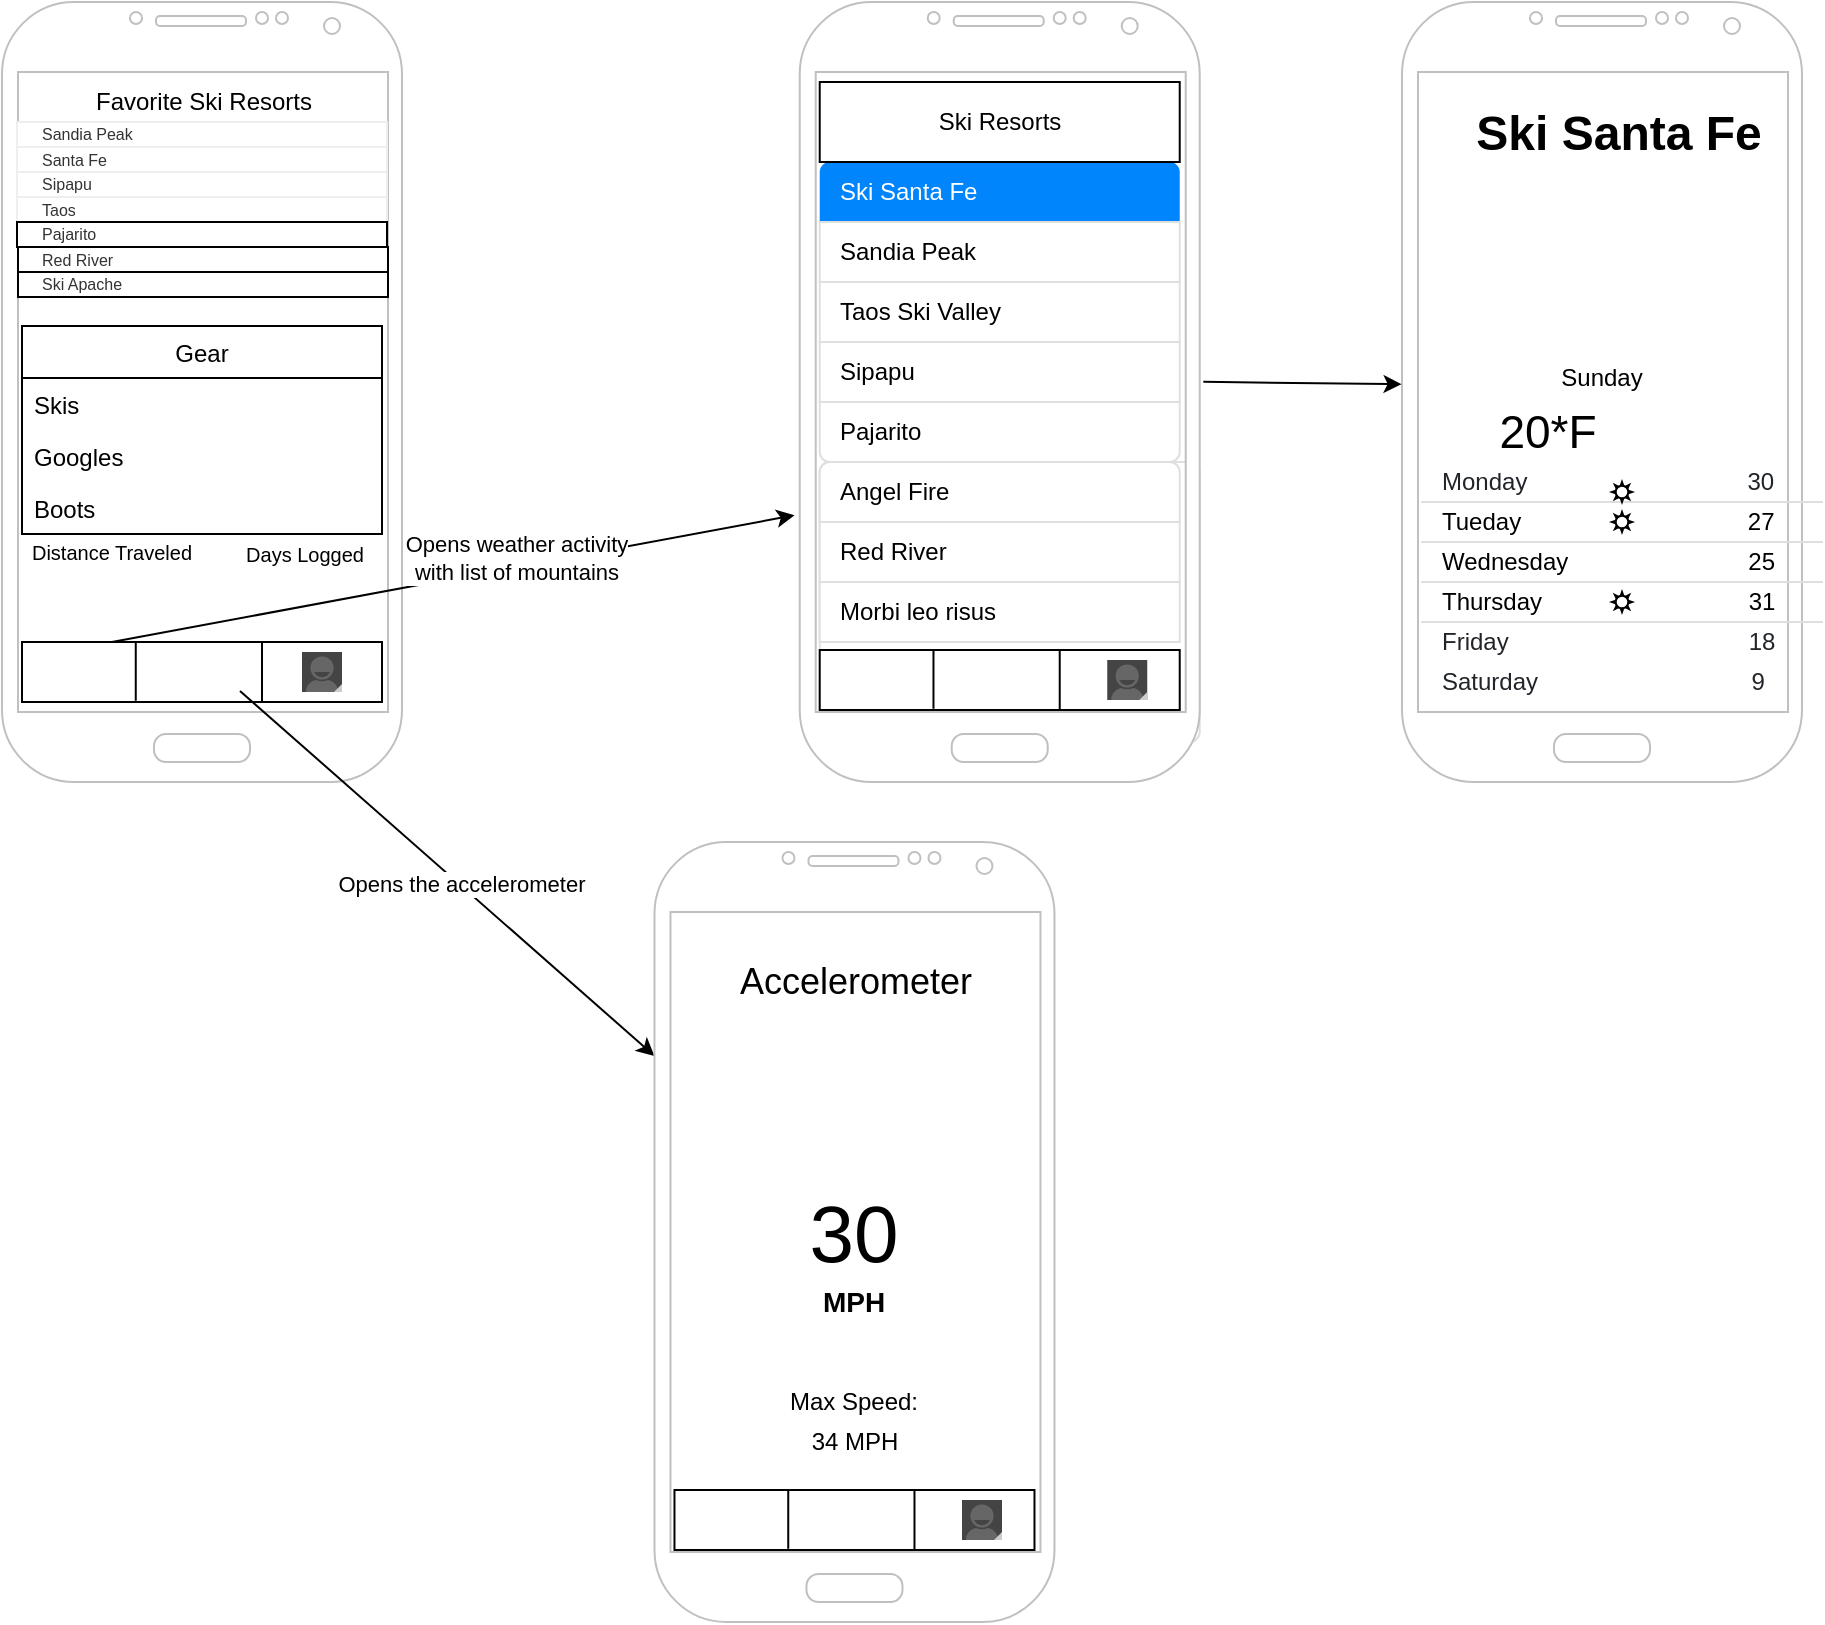<mxfile version="13.10.0" type="device"><diagram id="pHv3K0GSnLGciWTlhqh7" name="Page-1"><mxGraphModel dx="1221" dy="681" grid="1" gridSize="10" guides="1" tooltips="1" connect="1" arrows="1" fold="1" page="1" pageScale="1" pageWidth="850" pageHeight="1100" background="none" math="0" shadow="0"><root><mxCell id="0"/><mxCell id="1" parent="0"/><mxCell id="HMWzWiSMyqoh51Vptta_-24" value="" style="rounded=0;whiteSpace=wrap;html=1;fillColor=#FFFFFF;" parent="1" vertex="1"><mxGeometry x="380" y="710" width="190" height="330" as="geometry"/></mxCell><mxCell id="TXrngmMzgFotPlCeb-uS-10" value="" style="rounded=0;whiteSpace=wrap;html=1;fillColor=#FFFFFF;fontColor=#000000;" vertex="1" parent="1"><mxGeometry x="55" y="280" width="190" height="350" as="geometry"/></mxCell><mxCell id="TXrngmMzgFotPlCeb-uS-4" value="" style="rounded=0;whiteSpace=wrap;html=1;fillColor=#FFFFFF;fontColor=#000000;" vertex="1" parent="1"><mxGeometry x="755" y="292.5" width="190" height="325" as="geometry"/></mxCell><mxCell id="MzibX1NVnjFAvBWeq8uA-1" value="" style="verticalLabelPosition=bottom;verticalAlign=top;html=1;shadow=0;dashed=0;strokeWidth=1;shape=mxgraph.android.phone2;strokeColor=#c0c0c0;" parent="1" vertex="1"><mxGeometry x="50" y="260" width="200" height="390" as="geometry"/></mxCell><mxCell id="etSlgPTRcAgV64d_6-O4-5" value="Gear" style="swimlane;fontStyle=0;childLayout=stackLayout;horizontal=1;startSize=26;fillColor=none;horizontalStack=0;resizeParent=1;resizeParentMax=0;resizeLast=0;collapsible=1;marginBottom=0;fontColor=#000000;" parent="1" vertex="1"><mxGeometry x="60" y="422" width="180" height="104" as="geometry"><mxRectangle x="60" y="422" width="50" height="26" as="alternateBounds"/></mxGeometry></mxCell><mxCell id="etSlgPTRcAgV64d_6-O4-6" value="Skis" style="text;strokeColor=none;fillColor=none;align=left;verticalAlign=top;spacingLeft=4;spacingRight=4;overflow=hidden;rotatable=0;points=[[0,0.5],[1,0.5]];portConstraint=eastwest;" parent="etSlgPTRcAgV64d_6-O4-5" vertex="1"><mxGeometry y="26" width="180" height="26" as="geometry"/></mxCell><mxCell id="etSlgPTRcAgV64d_6-O4-7" value="Googles" style="text;strokeColor=none;fillColor=none;align=left;verticalAlign=top;spacingLeft=4;spacingRight=4;overflow=hidden;rotatable=0;points=[[0,0.5],[1,0.5]];portConstraint=eastwest;" parent="etSlgPTRcAgV64d_6-O4-5" vertex="1"><mxGeometry y="52" width="180" height="26" as="geometry"/></mxCell><mxCell id="TXrngmMzgFotPlCeb-uS-5" value="Boots" style="text;strokeColor=none;fillColor=none;align=left;verticalAlign=top;spacingLeft=4;spacingRight=4;overflow=hidden;rotatable=0;points=[[0,0.5],[1,0.5]];portConstraint=eastwest;" vertex="1" parent="etSlgPTRcAgV64d_6-O4-5"><mxGeometry y="78" width="180" height="26" as="geometry"/></mxCell><mxCell id="MzibX1NVnjFAvBWeq8uA-18" value="" style="rounded=0;whiteSpace=wrap;html=1;" parent="1" vertex="1"><mxGeometry x="60" y="580" width="180" height="30" as="geometry"/></mxCell><mxCell id="MzibX1NVnjFAvBWeq8uA-19" value="" style="html=1;shadow=0;dashed=0;shape=mxgraph.bootstrap.rrect;rSize=5;strokeColor=#DFDFDF;html=1;whiteSpace=wrap;fillColor=#FFFFFF;fontColor=#000000;" parent="1" vertex="1"><mxGeometry x="458.86" y="340" width="185" height="290" as="geometry"/></mxCell><mxCell id="TXrngmMzgFotPlCeb-uS-13" value="" style="rounded=0;whiteSpace=wrap;html=1;fillColor=#FFFFFF;fontColor=#000000;" vertex="1" parent="MzibX1NVnjFAvBWeq8uA-19"><mxGeometry x="-5" y="-60" width="190" height="350" as="geometry"/></mxCell><mxCell id="MzibX1NVnjFAvBWeq8uA-20" value="Ski Santa Fe" style="html=1;shadow=0;dashed=0;shape=mxgraph.bootstrap.topButton;rSize=5;strokeColor=none;fillColor=#0085FC;fontColor=#ffffff;perimeter=none;whiteSpace=wrap;resizeWidth=1;align=left;spacing=10;" parent="MzibX1NVnjFAvBWeq8uA-19" vertex="1"><mxGeometry width="180" height="30" relative="1" as="geometry"/></mxCell><mxCell id="MzibX1NVnjFAvBWeq8uA-21" value="Sandia Peak" style="strokeColor=inherit;fillColor=inherit;gradientColor=inherit;fontColor=inherit;html=1;shadow=0;dashed=0;perimeter=none;whiteSpace=wrap;resizeWidth=1;align=left;spacing=10;" parent="MzibX1NVnjFAvBWeq8uA-19" vertex="1"><mxGeometry width="180" height="30" relative="1" as="geometry"><mxPoint y="30" as="offset"/></mxGeometry></mxCell><mxCell id="MzibX1NVnjFAvBWeq8uA-22" value="Taos Ski Valley" style="strokeColor=inherit;fillColor=inherit;gradientColor=inherit;fontColor=inherit;html=1;shadow=0;dashed=0;perimeter=none;whiteSpace=wrap;resizeWidth=1;align=left;spacing=10;" parent="MzibX1NVnjFAvBWeq8uA-19" vertex="1"><mxGeometry width="180" height="30" relative="1" as="geometry"><mxPoint y="60" as="offset"/></mxGeometry></mxCell><mxCell id="MzibX1NVnjFAvBWeq8uA-23" value="Sipapu" style="strokeColor=inherit;fillColor=inherit;gradientColor=inherit;fontColor=inherit;html=1;shadow=0;dashed=0;perimeter=none;whiteSpace=wrap;resizeWidth=1;align=left;spacing=10;" parent="MzibX1NVnjFAvBWeq8uA-19" vertex="1"><mxGeometry width="180" height="30" relative="1" as="geometry"><mxPoint y="90" as="offset"/></mxGeometry></mxCell><mxCell id="MzibX1NVnjFAvBWeq8uA-24" value="Pajarito" style="strokeColor=inherit;fillColor=inherit;gradientColor=inherit;fontColor=inherit;html=1;shadow=0;dashed=0;shape=mxgraph.bootstrap.bottomButton;rSize=5;perimeter=none;whiteSpace=wrap;resizeWidth=1;resizeHeight=0;align=left;spacing=10;" parent="MzibX1NVnjFAvBWeq8uA-19" vertex="1"><mxGeometry y="1" width="180" height="30" relative="1" as="geometry"><mxPoint y="-170" as="offset"/></mxGeometry></mxCell><mxCell id="MzibX1NVnjFAvBWeq8uA-25" value="Ski Resorts" style="rounded=0;whiteSpace=wrap;html=1;" parent="1" vertex="1"><mxGeometry x="458.86" y="300" width="180" height="40" as="geometry"/></mxCell><mxCell id="MzibX1NVnjFAvBWeq8uA-44" value="" style="html=1;shadow=0;dashed=0;shape=mxgraph.bootstrap.rrect;rSize=5;strokeColor=#DFDFDF;html=1;whiteSpace=wrap;fillColor=#FFFFFF;fontColor=#000000;" parent="1" vertex="1"><mxGeometry x="458.86" y="490" width="190" height="140" as="geometry"/></mxCell><mxCell id="MzibX1NVnjFAvBWeq8uA-45" value="Angel Fire" style="strokeColor=inherit;fillColor=inherit;gradientColor=inherit;fontColor=inherit;html=1;shadow=0;dashed=0;shape=mxgraph.bootstrap.topButton;rSize=5;perimeter=none;whiteSpace=wrap;resizeWidth=1;align=left;spacing=10;" parent="MzibX1NVnjFAvBWeq8uA-44" vertex="1"><mxGeometry width="180" height="30" relative="1" as="geometry"/></mxCell><mxCell id="MzibX1NVnjFAvBWeq8uA-46" value="Red River" style="strokeColor=inherit;fillColor=inherit;gradientColor=inherit;fontColor=inherit;html=1;shadow=0;dashed=0;perimeter=none;whiteSpace=wrap;resizeWidth=1;align=left;spacing=10;" parent="MzibX1NVnjFAvBWeq8uA-44" vertex="1"><mxGeometry width="180" height="30" relative="1" as="geometry"><mxPoint y="30" as="offset"/></mxGeometry></mxCell><mxCell id="MzibX1NVnjFAvBWeq8uA-47" value="Morbi leo risus" style="strokeColor=inherit;fillColor=inherit;gradientColor=inherit;fontColor=inherit;html=1;shadow=0;dashed=0;perimeter=none;whiteSpace=wrap;resizeWidth=1;align=left;spacing=10;" parent="MzibX1NVnjFAvBWeq8uA-44" vertex="1"><mxGeometry width="180" height="30" relative="1" as="geometry"><mxPoint y="60" as="offset"/></mxGeometry></mxCell><mxCell id="MzibX1NVnjFAvBWeq8uA-49" value="Durango" style="strokeColor=inherit;fillColor=inherit;gradientColor=inherit;fontColor=inherit;html=1;shadow=0;dashed=0;shape=mxgraph.bootstrap.bottomButton;rSize=5;perimeter=none;whiteSpace=wrap;resizeWidth=1;resizeHeight=0;align=left;spacing=10;" parent="MzibX1NVnjFAvBWeq8uA-44" vertex="1"><mxGeometry y="1" width="180" height="30" relative="1" as="geometry"><mxPoint y="-30" as="offset"/></mxGeometry></mxCell><mxCell id="MzibX1NVnjFAvBWeq8uA-57" value="" style="shape=image;html=1;verticalAlign=top;verticalLabelPosition=bottom;labelBackgroundColor=#ffffff;imageAspect=0;aspect=fixed;image=https://cdn4.iconfinder.com/data/icons/evil-icons-user-interface/64/picture-128.png" parent="1" vertex="1"><mxGeometry x="70" y="580" width="30" height="30" as="geometry"/></mxCell><mxCell id="MzibX1NVnjFAvBWeq8uA-58" value="" style="verticalLabelPosition=bottom;verticalAlign=top;html=1;shadow=0;dashed=0;strokeWidth=1;shape=mxgraph.android.contact_badge_normal;" parent="1" vertex="1"><mxGeometry x="200" y="585" width="20" height="20" as="geometry"/></mxCell><mxCell id="MzibX1NVnjFAvBWeq8uA-79" value="" style="verticalLabelPosition=bottom;verticalAlign=top;html=1;shadow=0;dashed=0;strokeWidth=1;shape=mxgraph.android.phone2;strokeColor=#c0c0c0;" parent="1" vertex="1"><mxGeometry x="750" y="260" width="200" height="390" as="geometry"/></mxCell><mxCell id="MzibX1NVnjFAvBWeq8uA-80" value="" style="shape=image;html=1;verticalAlign=top;verticalLabelPosition=bottom;labelBackgroundColor=#ffffff;imageAspect=0;aspect=fixed;image=https://cdn2.iconfinder.com/data/icons/circle-icons-1/64/image-128.png" parent="1" vertex="1"><mxGeometry x="808" y="346" width="92" height="92" as="geometry"/></mxCell><mxCell id="MzibX1NVnjFAvBWeq8uA-81" value="" style="shape=image;html=1;verticalAlign=top;verticalLabelPosition=bottom;labelBackgroundColor=#ffffff;imageAspect=0;aspect=fixed;image=https://cdn3.iconfinder.com/data/icons/tiny-weather-1/512/snow-cloud-128.png" parent="1" vertex="1"><mxGeometry x="860" y="452" width="48" height="48" as="geometry"/></mxCell><mxCell id="MzibX1NVnjFAvBWeq8uA-82" value="&lt;span style=&quot;font-size: 23px&quot;&gt;20*F&lt;/span&gt;" style="text;html=1;strokeColor=none;fillColor=none;align=center;verticalAlign=middle;whiteSpace=wrap;rounded=0;" parent="1" vertex="1"><mxGeometry x="786" y="450" width="74" height="50" as="geometry"/></mxCell><mxCell id="MzibX1NVnjFAvBWeq8uA-83" value="Monday&amp;nbsp; &amp;nbsp; &amp;nbsp; &amp;nbsp; &amp;nbsp; &amp;nbsp; &amp;nbsp; &amp;nbsp; &amp;nbsp; &amp;nbsp; &amp;nbsp; &amp;nbsp; &amp;nbsp; &amp;nbsp; &amp;nbsp; &amp;nbsp; &amp;nbsp;30" style="html=1;strokeColor=none;fillColor=none;fontColor=#212529;perimeter=none;whiteSpace=wrap;resizeWidth=1;align=left;spacing=10;" parent="1" vertex="1"><mxGeometry x="760" y="490" width="200" height="20" as="geometry"/></mxCell><mxCell id="MzibX1NVnjFAvBWeq8uA-84" value="Tueday&amp;nbsp; &amp;nbsp; &amp;nbsp; &amp;nbsp; &amp;nbsp; &amp;nbsp; &amp;nbsp; &amp;nbsp; &amp;nbsp; &amp;nbsp; &amp;nbsp; &amp;nbsp; &amp;nbsp; &amp;nbsp; &amp;nbsp; &amp;nbsp; &amp;nbsp; 27" style="shape=partialRectangle;whiteSpace=wrap;left=0;right=0;fillColor=none;strokeColor=#DFDFDF;html=1;shadow=0;dashed=0;perimeter=none;whiteSpace=wrap;resizeWidth=1;align=left;spacing=10;" parent="1" vertex="1"><mxGeometry x="760" y="510" width="200" height="20" as="geometry"/></mxCell><mxCell id="MzibX1NVnjFAvBWeq8uA-85" value="Wednesday&amp;nbsp; &amp;nbsp; &amp;nbsp; &amp;nbsp; &amp;nbsp; &amp;nbsp; &amp;nbsp; &amp;nbsp; &amp;nbsp; &amp;nbsp; &amp;nbsp; &amp;nbsp; &amp;nbsp; &amp;nbsp;25" style="shape=partialRectangle;whiteSpace=wrap;left=0;right=0;fillColor=none;strokeColor=#DFDFDF;html=1;shadow=0;dashed=0;perimeter=none;whiteSpace=wrap;resizeWidth=1;align=left;spacing=10;" parent="1" vertex="1"><mxGeometry x="760" y="530" width="200" height="20" as="geometry"/></mxCell><mxCell id="MzibX1NVnjFAvBWeq8uA-86" value="Thursday&amp;nbsp; &amp;nbsp; &amp;nbsp; &amp;nbsp; &amp;nbsp; &amp;nbsp; &amp;nbsp; &amp;nbsp; &amp;nbsp; &amp;nbsp; &amp;nbsp; &amp;nbsp; &amp;nbsp; &amp;nbsp; &amp;nbsp; &amp;nbsp;31" style="shape=partialRectangle;whiteSpace=wrap;left=0;right=0;fillColor=none;strokeColor=#DFDFDF;html=1;shadow=0;dashed=0;perimeter=none;whiteSpace=wrap;resizeWidth=1;align=left;spacing=10;" parent="1" vertex="1"><mxGeometry x="760" y="550" width="200" height="20" as="geometry"/></mxCell><mxCell id="MzibX1NVnjFAvBWeq8uA-87" value="Friday&amp;nbsp; &amp;nbsp; &amp;nbsp; &amp;nbsp; &amp;nbsp; &amp;nbsp; &amp;nbsp; &amp;nbsp; &amp;nbsp; &amp;nbsp; &amp;nbsp; &amp;nbsp; &amp;nbsp; &amp;nbsp; &amp;nbsp; &amp;nbsp; &amp;nbsp; &amp;nbsp; 18" style="html=1;strokeColor=none;fillColor=none;fontColor=#212529;perimeter=none;whiteSpace=wrap;resizeWidth=1;align=left;spacing=10;" parent="1" vertex="1"><mxGeometry x="760" y="570" width="200" height="20" as="geometry"/></mxCell><mxCell id="MzibX1NVnjFAvBWeq8uA-88" value="Saturday&amp;nbsp; &amp;nbsp; &amp;nbsp; &amp;nbsp; &amp;nbsp; &amp;nbsp; &amp;nbsp; &amp;nbsp; &amp;nbsp; &amp;nbsp; &amp;nbsp; &amp;nbsp; &amp;nbsp; &amp;nbsp; &amp;nbsp; &amp;nbsp; 9" style="html=1;strokeColor=none;fillColor=none;fontColor=#212529;perimeter=none;whiteSpace=wrap;resizeWidth=1;align=left;spacing=10;" parent="1" vertex="1"><mxGeometry x="760" y="590" width="200" height="20" as="geometry"/></mxCell><mxCell id="MzibX1NVnjFAvBWeq8uA-89" value="Sunday" style="text;html=1;strokeColor=none;fillColor=none;align=center;verticalAlign=middle;whiteSpace=wrap;rounded=0;" parent="1" vertex="1"><mxGeometry x="830" y="438" width="40" height="20" as="geometry"/></mxCell><mxCell id="MzibX1NVnjFAvBWeq8uA-91" value="" style="verticalLabelPosition=bottom;verticalAlign=top;html=1;shape=mxgraph.basic.sun" parent="1" vertex="1"><mxGeometry x="855" y="500" width="10" height="10" as="geometry"/></mxCell><mxCell id="MzibX1NVnjFAvBWeq8uA-92" value="" style="verticalLabelPosition=bottom;verticalAlign=top;html=1;shape=mxgraph.basic.sun" parent="1" vertex="1"><mxGeometry x="855" y="515" width="10" height="10" as="geometry"/></mxCell><mxCell id="MzibX1NVnjFAvBWeq8uA-93" value="" style="verticalLabelPosition=bottom;verticalAlign=top;html=1;shape=mxgraph.basic.sun" parent="1" vertex="1"><mxGeometry x="855" y="555" width="10" height="10" as="geometry"/></mxCell><mxCell id="MzibX1NVnjFAvBWeq8uA-94" value="" style="shape=image;html=1;verticalAlign=top;verticalLabelPosition=bottom;labelBackgroundColor=#ffffff;imageAspect=0;aspect=fixed;image=https://cdn3.iconfinder.com/data/icons/tiny-weather-1/512/cloudy-128.png" parent="1" vertex="1"><mxGeometry x="850" y="530" width="20" height="20" as="geometry"/></mxCell><mxCell id="MzibX1NVnjFAvBWeq8uA-95" value="" style="shape=image;html=1;verticalAlign=top;verticalLabelPosition=bottom;labelBackgroundColor=#ffffff;imageAspect=0;aspect=fixed;image=https://cdn3.iconfinder.com/data/icons/tiny-weather-1/512/snow-cloud-128.png" parent="1" vertex="1"><mxGeometry x="851" y="572" width="18" height="18" as="geometry"/></mxCell><mxCell id="MzibX1NVnjFAvBWeq8uA-96" value="" style="shape=image;html=1;verticalAlign=top;verticalLabelPosition=bottom;labelBackgroundColor=#ffffff;imageAspect=0;aspect=fixed;image=https://cdn3.iconfinder.com/data/icons/tiny-weather-1/512/snow-cloud-128.png" parent="1" vertex="1"><mxGeometry x="851" y="592" width="18" height="18" as="geometry"/></mxCell><mxCell id="MzibX1NVnjFAvBWeq8uA-97" value="" style="shape=image;html=1;verticalAlign=top;verticalLabelPosition=bottom;labelBackgroundColor=#ffffff;imageAspect=0;aspect=fixed;image=https://cdn4.iconfinder.com/data/icons/wirecons-free-vector-icons/32/back-alt-128.png" parent="1" vertex="1"><mxGeometry x="766" y="300" width="20" height="20" as="geometry"/></mxCell><mxCell id="MzibX1NVnjFAvBWeq8uA-98" value="Ski Santa Fe" style="text;strokeColor=none;fillColor=none;html=1;fontSize=24;fontStyle=1;verticalAlign=middle;align=center;" parent="1" vertex="1"><mxGeometry x="808" y="306" width="100" height="40" as="geometry"/></mxCell><mxCell id="0CzwnWw1QFoB78ATKUCo-1" value="" style="endArrow=classic;html=1;exitX=0.25;exitY=0;exitDx=0;exitDy=0;entryX=-0.013;entryY=0.658;entryDx=0;entryDy=0;entryPerimeter=0;" parent="1" target="MzibX1NVnjFAvBWeq8uA-2" edge="1" source="MzibX1NVnjFAvBWeq8uA-18"><mxGeometry width="50" height="50" relative="1" as="geometry"><mxPoint x="217" y="582.5" as="sourcePoint"/><mxPoint x="375" y="550" as="targetPoint"/></mxGeometry></mxCell><mxCell id="HMWzWiSMyqoh51Vptta_-3" value="Opens weather activity&lt;br&gt;with list of mountains" style="edgeLabel;html=1;align=center;verticalAlign=middle;resizable=0;points=[];" parent="0CzwnWw1QFoB78ATKUCo-1" vertex="1" connectable="0"><mxGeometry x="0.191" y="-2" relative="1" as="geometry"><mxPoint x="-1.23" y="-6.47" as="offset"/></mxGeometry></mxCell><mxCell id="0CzwnWw1QFoB78ATKUCo-2" value="" style="endArrow=classic;html=1;entryX=-0.001;entryY=0.49;entryDx=0;entryDy=0;entryPerimeter=0;exitX=1.009;exitY=0.487;exitDx=0;exitDy=0;exitPerimeter=0;" parent="1" edge="1" target="MzibX1NVnjFAvBWeq8uA-79" source="MzibX1NVnjFAvBWeq8uA-2"><mxGeometry width="50" height="50" relative="1" as="geometry"><mxPoint x="581.24" y="448" as="sourcePoint"/><mxPoint x="631.24" y="448.5" as="targetPoint"/></mxGeometry></mxCell><mxCell id="0CzwnWw1QFoB78ATKUCo-46" value="&lt;font style=&quot;font-size: 10px&quot;&gt;Days Logged&lt;br&gt;&lt;/font&gt;" style="text;html=1;strokeColor=none;fillColor=none;align=center;verticalAlign=middle;whiteSpace=wrap;rounded=0;" parent="1" vertex="1"><mxGeometry x="169" y="530" width="65" height="11" as="geometry"/></mxCell><mxCell id="0CzwnWw1QFoB78ATKUCo-49" value="&lt;font style=&quot;font-size: 10px&quot;&gt;Distance Traveled&lt;br&gt;&lt;/font&gt;" style="text;html=1;strokeColor=none;fillColor=none;align=center;verticalAlign=middle;whiteSpace=wrap;rounded=0;" parent="1" vertex="1"><mxGeometry x="60" y="525" width="90" height="20" as="geometry"/></mxCell><mxCell id="0CzwnWw1QFoB78ATKUCo-52" value="" style="strokeWidth=1;html=1;shadow=0;dashed=0;shape=mxgraph.android.rrect;rSize=0;strokeColor=#eeeeee;fillColor=#ffffff;gradientColor=none; textAlign=&quot;center&quot;;" parent="1" vertex="1"><mxGeometry x="57.5" y="320" width="185" height="50" as="geometry"/></mxCell><mxCell id="0CzwnWw1QFoB78ATKUCo-53" value="Sandia Peak" style="strokeColor=inherit;fillColor=inherit;gradientColor=inherit;strokeWidth=1;html=1;shadow=0;dashed=0;shape=mxgraph.android.rrect;rSize=0;align=left;spacingLeft=10;fontSize=8;fontColor=#333333;" parent="0CzwnWw1QFoB78ATKUCo-52" vertex="1"><mxGeometry width="185" height="12.5" as="geometry"/></mxCell><mxCell id="0CzwnWw1QFoB78ATKUCo-54" value="Santa Fe" style="strokeColor=inherit;fillColor=inherit;gradientColor=inherit;strokeWidth=1;html=1;shadow=0;dashed=0;shape=mxgraph.android.rrect;rSize=0;align=left;spacingLeft=10;fontSize=8;fontColor=#333333;" parent="0CzwnWw1QFoB78ATKUCo-52" vertex="1"><mxGeometry y="12.5" width="185" height="12.5" as="geometry"/></mxCell><mxCell id="0CzwnWw1QFoB78ATKUCo-55" value="Sipapu" style="strokeColor=inherit;fillColor=inherit;gradientColor=inherit;strokeWidth=1;html=1;shadow=0;dashed=0;shape=mxgraph.android.rrect;rSize=0;align=left;spacingLeft=10;fontSize=8;fontColor=#333333;" parent="0CzwnWw1QFoB78ATKUCo-52" vertex="1"><mxGeometry y="25" width="185" height="12.5" as="geometry"/></mxCell><mxCell id="0CzwnWw1QFoB78ATKUCo-56" value="Taos" style="strokeColor=inherit;fillColor=inherit;gradientColor=inherit;strokeWidth=1;html=1;shadow=0;dashed=0;shape=mxgraph.android.rrect;rSize=0;align=left;spacingLeft=10;fontSize=8;fontColor=#333333;" parent="0CzwnWw1QFoB78ATKUCo-52" vertex="1"><mxGeometry y="37.5" width="185" height="12.5" as="geometry"/></mxCell><mxCell id="HMWzWiSMyqoh51Vptta_-5" value="" style="shape=image;html=1;verticalAlign=top;verticalLabelPosition=bottom;labelBackgroundColor=#ffffff;imageAspect=0;aspect=fixed;image=https://cdn1.iconfinder.com/data/icons/dashboard-line-style-1/32/dashboard__Meter-128.png" parent="1" vertex="1"><mxGeometry x="131" y="576" width="38" height="38" as="geometry"/></mxCell><mxCell id="HMWzWiSMyqoh51Vptta_-6" value="" style="endArrow=none;html=1;exitX=0.316;exitY=0.98;exitDx=0;exitDy=0;exitPerimeter=0;entryX=0.316;entryY=0;entryDx=0;entryDy=0;entryPerimeter=0;" parent="1" source="MzibX1NVnjFAvBWeq8uA-18" target="MzibX1NVnjFAvBWeq8uA-18" edge="1"><mxGeometry width="50" height="50" relative="1" as="geometry"><mxPoint x="240" y="710" as="sourcePoint"/><mxPoint x="110" y="730" as="targetPoint"/></mxGeometry></mxCell><mxCell id="HMWzWiSMyqoh51Vptta_-7" value="" style="endArrow=none;html=1;" parent="1" edge="1"><mxGeometry width="50" height="50" relative="1" as="geometry"><mxPoint x="180" y="610" as="sourcePoint"/><mxPoint x="180" y="580" as="targetPoint"/><Array as="points"/></mxGeometry></mxCell><mxCell id="HMWzWiSMyqoh51Vptta_-15" value="" style="rounded=0;whiteSpace=wrap;html=1;" parent="1" vertex="1"><mxGeometry x="458.86" y="584" width="180" height="30" as="geometry"/></mxCell><mxCell id="HMWzWiSMyqoh51Vptta_-16" value="" style="shape=image;html=1;verticalAlign=top;verticalLabelPosition=bottom;labelBackgroundColor=#ffffff;imageAspect=0;aspect=fixed;image=https://cdn4.iconfinder.com/data/icons/evil-icons-user-interface/64/picture-128.png" parent="1" vertex="1"><mxGeometry x="472.62" y="584" width="30" height="30" as="geometry"/></mxCell><mxCell id="HMWzWiSMyqoh51Vptta_-17" value="" style="verticalLabelPosition=bottom;verticalAlign=top;html=1;shadow=0;dashed=0;strokeWidth=1;shape=mxgraph.android.contact_badge_normal;" parent="1" vertex="1"><mxGeometry x="602.62" y="589" width="20" height="20" as="geometry"/></mxCell><mxCell id="HMWzWiSMyqoh51Vptta_-18" value="" style="shape=image;html=1;verticalAlign=top;verticalLabelPosition=bottom;labelBackgroundColor=#ffffff;imageAspect=0;aspect=fixed;image=https://cdn1.iconfinder.com/data/icons/dashboard-line-style-1/32/dashboard__Meter-128.png" parent="1" vertex="1"><mxGeometry x="529.86" y="580" width="38" height="38" as="geometry"/></mxCell><mxCell id="HMWzWiSMyqoh51Vptta_-19" value="" style="endArrow=none;html=1;exitX=0.316;exitY=0.98;exitDx=0;exitDy=0;exitPerimeter=0;entryX=0.316;entryY=0;entryDx=0;entryDy=0;entryPerimeter=0;" parent="1" source="HMWzWiSMyqoh51Vptta_-15" target="HMWzWiSMyqoh51Vptta_-15" edge="1"><mxGeometry width="50" height="50" relative="1" as="geometry"><mxPoint x="638.86" y="714" as="sourcePoint"/><mxPoint x="508.86" y="734" as="targetPoint"/></mxGeometry></mxCell><mxCell id="HMWzWiSMyqoh51Vptta_-20" value="" style="endArrow=none;html=1;" parent="1" edge="1"><mxGeometry width="50" height="50" relative="1" as="geometry"><mxPoint x="578.86" y="614" as="sourcePoint"/><mxPoint x="578.86" y="584" as="targetPoint"/><Array as="points"/></mxGeometry></mxCell><mxCell id="HMWzWiSMyqoh51Vptta_-21" value="" style="endArrow=classic;html=1;exitX=1;exitY=0.75;exitDx=0;exitDy=0;" parent="1" source="HMWzWiSMyqoh51Vptta_-5" target="HMWzWiSMyqoh51Vptta_-22" edge="1"><mxGeometry width="50" height="50" relative="1" as="geometry"><mxPoint x="280" y="730" as="sourcePoint"/><mxPoint x="360" y="720" as="targetPoint"/></mxGeometry></mxCell><mxCell id="HMWzWiSMyqoh51Vptta_-29" value="&lt;font color=&quot;#000000&quot;&gt;Opens the accelerometer&amp;nbsp;&lt;br&gt;&lt;/font&gt;" style="edgeLabel;html=1;align=center;verticalAlign=middle;resizable=0;points=[];fontColor=#FFFFFF;" parent="HMWzWiSMyqoh51Vptta_-21" vertex="1" connectable="0"><mxGeometry x="-0.136" y="3" relative="1" as="geometry"><mxPoint x="19.7" y="19.12" as="offset"/></mxGeometry></mxCell><mxCell id="HMWzWiSMyqoh51Vptta_-22" value="" style="verticalLabelPosition=bottom;verticalAlign=top;html=1;shadow=0;dashed=0;strokeWidth=1;shape=mxgraph.android.phone2;strokeColor=#c0c0c0;" parent="1" vertex="1"><mxGeometry x="376.24" y="680" width="200" height="390" as="geometry"/></mxCell><mxCell id="HMWzWiSMyqoh51Vptta_-25" value="&lt;font style=&quot;font-size: 18px&quot;&gt;Accelerometer&lt;/font&gt;" style="text;html=1;strokeColor=none;fillColor=none;align=center;verticalAlign=middle;whiteSpace=wrap;rounded=0;" parent="1" vertex="1"><mxGeometry x="457.24" y="740" width="40" height="20" as="geometry"/></mxCell><mxCell id="HMWzWiSMyqoh51Vptta_-26" value="&lt;b&gt;&lt;font style=&quot;font-size: 14px&quot;&gt;MPH&lt;/font&gt;&lt;/b&gt;" style="text;html=1;strokeColor=none;fillColor=none;align=center;verticalAlign=middle;whiteSpace=wrap;rounded=0;" parent="1" vertex="1"><mxGeometry x="456.24" y="900" width="40" height="20" as="geometry"/></mxCell><mxCell id="HMWzWiSMyqoh51Vptta_-27" value="&lt;font style=&quot;font-size: 40px&quot;&gt;30&lt;/font&gt;" style="text;html=1;strokeColor=none;fillColor=none;align=center;verticalAlign=middle;whiteSpace=wrap;rounded=0;" parent="1" vertex="1"><mxGeometry x="456.24" y="865" width="40" height="20" as="geometry"/></mxCell><mxCell id="TXrngmMzgFotPlCeb-uS-1" value="Max Speed:" style="text;html=1;strokeColor=none;fillColor=none;align=center;verticalAlign=middle;whiteSpace=wrap;rounded=0;fontColor=#000000;" vertex="1" parent="1"><mxGeometry x="439.36" y="950" width="73.76" height="20" as="geometry"/></mxCell><mxCell id="TXrngmMzgFotPlCeb-uS-2" value="34 MPH" style="text;html=1;strokeColor=none;fillColor=none;align=center;verticalAlign=middle;whiteSpace=wrap;rounded=0;fontColor=#000000;" vertex="1" parent="1"><mxGeometry x="448.86" y="970" width="54.76" height="20" as="geometry"/></mxCell><mxCell id="TXrngmMzgFotPlCeb-uS-6" value="Pajarito" style="strokeColor=inherit;fillColor=inherit;gradientColor=inherit;strokeWidth=1;html=1;shadow=0;dashed=0;shape=mxgraph.android.rrect;rSize=0;align=left;spacingLeft=10;fontSize=8;fontColor=#333333;" vertex="1" parent="1"><mxGeometry x="57.5" y="370" width="185" height="12.5" as="geometry"/></mxCell><mxCell id="TXrngmMzgFotPlCeb-uS-7" value="Red River" style="strokeColor=inherit;fillColor=inherit;gradientColor=inherit;strokeWidth=1;html=1;shadow=0;dashed=0;shape=mxgraph.android.rrect;rSize=0;align=left;spacingLeft=10;fontSize=8;fontColor=#333333;" vertex="1" parent="1"><mxGeometry x="58" y="382.5" width="185" height="12.5" as="geometry"/></mxCell><mxCell id="TXrngmMzgFotPlCeb-uS-8" value="Ski Apache" style="strokeColor=inherit;fillColor=inherit;gradientColor=inherit;strokeWidth=1;html=1;shadow=0;dashed=0;shape=mxgraph.android.rrect;rSize=0;align=left;spacingLeft=10;fontSize=8;fontColor=#333333;" vertex="1" parent="1"><mxGeometry x="58" y="395" width="185" height="12.5" as="geometry"/></mxCell><mxCell id="MzibX1NVnjFAvBWeq8uA-2" value="" style="verticalLabelPosition=bottom;verticalAlign=top;html=1;shadow=0;dashed=0;strokeWidth=1;shape=mxgraph.android.phone2;strokeColor=#c0c0c0;" parent="1" vertex="1"><mxGeometry x="448.86" y="260" width="200" height="390" as="geometry"/></mxCell><mxCell id="TXrngmMzgFotPlCeb-uS-15" value="" style="rounded=0;whiteSpace=wrap;html=1;" vertex="1" parent="1"><mxGeometry x="386.24" y="1004" width="180" height="30" as="geometry"/></mxCell><mxCell id="TXrngmMzgFotPlCeb-uS-16" value="" style="shape=image;html=1;verticalAlign=top;verticalLabelPosition=bottom;labelBackgroundColor=#ffffff;imageAspect=0;aspect=fixed;image=https://cdn4.iconfinder.com/data/icons/evil-icons-user-interface/64/picture-128.png" vertex="1" parent="1"><mxGeometry x="400" y="1004" width="30" height="30" as="geometry"/></mxCell><mxCell id="TXrngmMzgFotPlCeb-uS-17" value="" style="verticalLabelPosition=bottom;verticalAlign=top;html=1;shadow=0;dashed=0;strokeWidth=1;shape=mxgraph.android.contact_badge_normal;" vertex="1" parent="1"><mxGeometry x="530" y="1009" width="20" height="20" as="geometry"/></mxCell><mxCell id="TXrngmMzgFotPlCeb-uS-18" value="" style="shape=image;html=1;verticalAlign=top;verticalLabelPosition=bottom;labelBackgroundColor=#ffffff;imageAspect=0;aspect=fixed;image=https://cdn1.iconfinder.com/data/icons/dashboard-line-style-1/32/dashboard__Meter-128.png" vertex="1" parent="1"><mxGeometry x="457.24" y="1000" width="38" height="38" as="geometry"/></mxCell><mxCell id="TXrngmMzgFotPlCeb-uS-19" value="" style="endArrow=none;html=1;exitX=0.316;exitY=0.98;exitDx=0;exitDy=0;exitPerimeter=0;entryX=0.316;entryY=0;entryDx=0;entryDy=0;entryPerimeter=0;" edge="1" parent="1" source="TXrngmMzgFotPlCeb-uS-15" target="TXrngmMzgFotPlCeb-uS-15"><mxGeometry width="50" height="50" relative="1" as="geometry"><mxPoint x="566.24" y="1134" as="sourcePoint"/><mxPoint x="436.24" y="1154" as="targetPoint"/></mxGeometry></mxCell><mxCell id="TXrngmMzgFotPlCeb-uS-20" value="" style="endArrow=none;html=1;" edge="1" parent="1"><mxGeometry width="50" height="50" relative="1" as="geometry"><mxPoint x="506.24" y="1034" as="sourcePoint"/><mxPoint x="506.24" y="1004" as="targetPoint"/><Array as="points"/></mxGeometry></mxCell><mxCell id="TXrngmMzgFotPlCeb-uS-21" value="Favorite Ski Resorts" style="text;html=1;strokeColor=none;fillColor=none;align=center;verticalAlign=middle;whiteSpace=wrap;rounded=0;fontColor=#000000;" vertex="1" parent="1"><mxGeometry x="75.5" y="300" width="150" height="20" as="geometry"/></mxCell></root></mxGraphModel></diagram></mxfile>